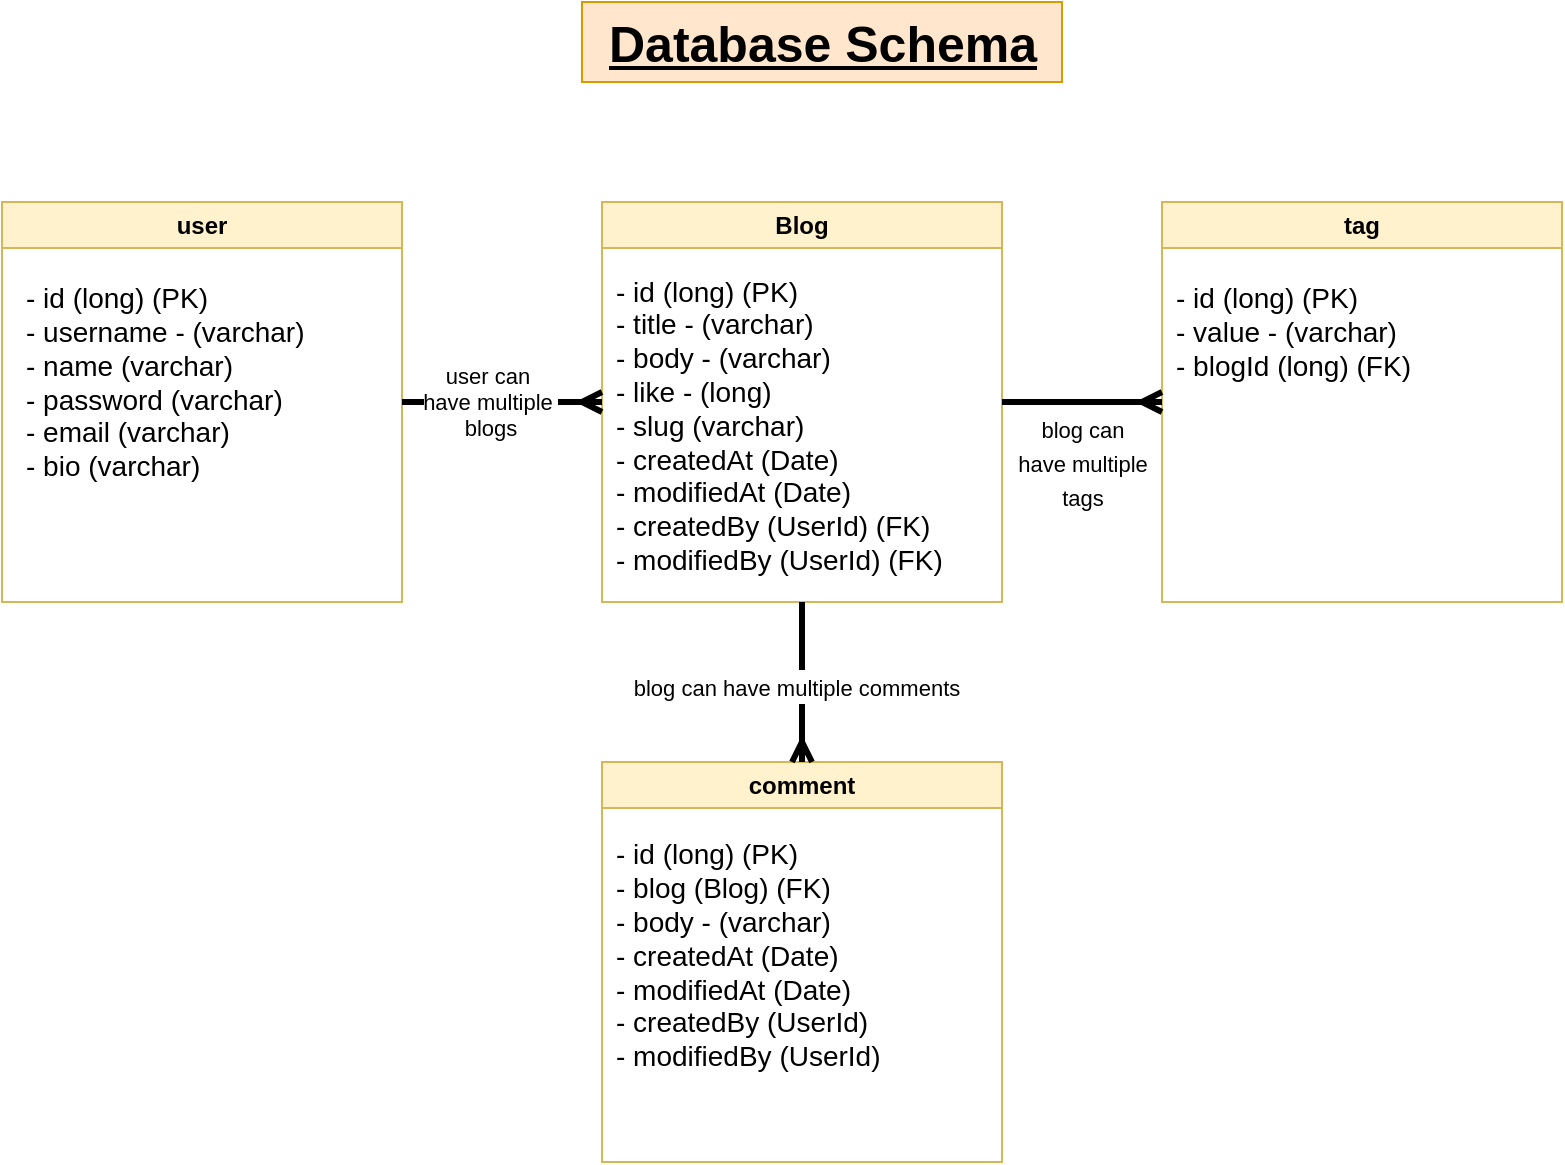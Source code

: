 <mxfile version="21.1.1" type="device">
  <diagram name="Page-1" id="9WEcdIWBfCLK3dZXEWxH">
    <mxGraphModel dx="1026" dy="591" grid="1" gridSize="10" guides="1" tooltips="1" connect="1" arrows="1" fold="1" page="1" pageScale="1" pageWidth="850" pageHeight="1100" math="0" shadow="0">
      <root>
        <mxCell id="0" />
        <mxCell id="1" parent="0" />
        <mxCell id="E57NaFPpTqs6es2otRiG-2" value="user" style="swimlane;whiteSpace=wrap;html=1;fillColor=#fff2cc;strokeColor=#d6b656;" parent="1" vertex="1">
          <mxGeometry x="20" y="200" width="200" height="200" as="geometry" />
        </mxCell>
        <mxCell id="E57NaFPpTqs6es2otRiG-3" value="&lt;font style=&quot;font-size: 14px;&quot;&gt;- id (long) (PK)&lt;br&gt;&lt;/font&gt;&lt;div style=&quot;font-size: 14px;&quot;&gt;&lt;span style=&quot;background-color: initial;&quot;&gt;&lt;font style=&quot;font-size: 14px;&quot;&gt;- username - (varchar)&lt;/font&gt;&lt;/span&gt;&lt;/div&gt;&lt;div style=&quot;font-size: 14px;&quot;&gt;&lt;font style=&quot;font-size: 14px;&quot;&gt;&lt;span style=&quot;background-color: initial;&quot;&gt;- name (&lt;/span&gt;varchar&lt;span style=&quot;background-color: initial;&quot;&gt;)&lt;/span&gt;&lt;/font&gt;&lt;/div&gt;&lt;div style=&quot;font-size: 14px;&quot;&gt;- password (varchar)&lt;/div&gt;&lt;div style=&quot;font-size: 14px;&quot;&gt;- email (varchar)&lt;/div&gt;&lt;div style=&quot;font-size: 14px;&quot;&gt;- bio (varchar)&lt;/div&gt;" style="text;html=1;align=left;verticalAlign=middle;resizable=0;points=[];autosize=1;strokeColor=none;fillColor=none;" parent="E57NaFPpTqs6es2otRiG-2" vertex="1">
          <mxGeometry x="10" y="35" width="160" height="110" as="geometry" />
        </mxCell>
        <mxCell id="E57NaFPpTqs6es2otRiG-6" value="Blog" style="swimlane;whiteSpace=wrap;html=1;fillColor=#fff2cc;strokeColor=#d6b656;" parent="1" vertex="1">
          <mxGeometry x="320" y="200" width="200" height="200" as="geometry" />
        </mxCell>
        <mxCell id="E57NaFPpTqs6es2otRiG-7" value="&lt;font style=&quot;font-size: 14px;&quot;&gt;- id (long) (PK)&lt;br&gt;&lt;/font&gt;&lt;div style=&quot;font-size: 14px;&quot;&gt;&lt;span style=&quot;background-color: initial;&quot;&gt;&lt;font style=&quot;font-size: 14px;&quot;&gt;- title - (varchar)&lt;/font&gt;&lt;/span&gt;&lt;/div&gt;&lt;div style=&quot;font-size: 14px;&quot;&gt;&lt;span style=&quot;background-color: initial;&quot;&gt;&lt;font style=&quot;font-size: 14px;&quot;&gt;- body - (varchar)&lt;/font&gt;&lt;/span&gt;&lt;/div&gt;&lt;div style=&quot;font-size: 14px;&quot;&gt;&lt;font style=&quot;font-size: 14px;&quot;&gt;- like - (long)&lt;/font&gt;&lt;/div&gt;&lt;div style=&quot;font-size: 14px;&quot;&gt;&lt;font style=&quot;font-size: 14px;&quot;&gt;&lt;span style=&quot;background-color: initial;&quot;&gt;- slug (&lt;/span&gt;varchar&lt;span style=&quot;background-color: initial;&quot;&gt;)&lt;/span&gt;&lt;/font&gt;&lt;/div&gt;&lt;div style=&quot;font-size: 14px;&quot;&gt;&lt;font style=&quot;font-size: 14px;&quot;&gt;- createdAt (Date)&lt;/font&gt;&lt;/div&gt;&lt;div style=&quot;font-size: 14px;&quot;&gt;&lt;font style=&quot;font-size: 14px;&quot;&gt;- modifiedAt (Date)&lt;/font&gt;&lt;/div&gt;&lt;div style=&quot;font-size: 14px;&quot;&gt;&lt;font style=&quot;font-size: 14px;&quot;&gt;- createdBy (UserId) (FK)&lt;/font&gt;&lt;/div&gt;&lt;div style=&quot;font-size: 14px;&quot;&gt;&lt;font style=&quot;font-size: 14px;&quot;&gt;- modifiedBy (UserId) (FK)&lt;/font&gt;&lt;/div&gt;&lt;span style=&quot;background-color: initial; font-size: 14px;&quot;&gt;&lt;br&gt;&lt;/span&gt;" style="text;html=1;align=left;verticalAlign=middle;resizable=0;points=[];autosize=1;strokeColor=none;fillColor=none;" parent="E57NaFPpTqs6es2otRiG-6" vertex="1">
          <mxGeometry x="5" y="30" width="190" height="180" as="geometry" />
        </mxCell>
        <mxCell id="E57NaFPpTqs6es2otRiG-8" value="tag" style="swimlane;whiteSpace=wrap;html=1;startSize=23;fillColor=#fff2cc;strokeColor=#d6b656;gradientColor=none;swimlaneFillColor=none;" parent="1" vertex="1">
          <mxGeometry x="600" y="200" width="200" height="200" as="geometry" />
        </mxCell>
        <mxCell id="E57NaFPpTqs6es2otRiG-9" value="&lt;font style=&quot;font-size: 14px;&quot;&gt;- id (long) (PK)&lt;br&gt;&lt;/font&gt;&lt;div style=&quot;font-size: 14px;&quot;&gt;&lt;span style=&quot;background-color: initial;&quot;&gt;&lt;font style=&quot;font-size: 14px;&quot;&gt;- value - (varchar)&lt;/font&gt;&lt;/span&gt;&lt;/div&gt;&lt;div style=&quot;font-size: 14px;&quot;&gt;&lt;font style=&quot;font-size: 14px;&quot;&gt;&lt;span style=&quot;background-color: initial;&quot;&gt;- blogId (&lt;/span&gt;long&lt;span style=&quot;background-color: initial;&quot;&gt;) (FK)&lt;/span&gt;&lt;/font&gt;&lt;/div&gt;" style="text;html=1;align=left;verticalAlign=middle;resizable=0;points=[];autosize=1;strokeColor=none;fillColor=none;" parent="E57NaFPpTqs6es2otRiG-8" vertex="1">
          <mxGeometry x="5" y="35" width="140" height="60" as="geometry" />
        </mxCell>
        <mxCell id="E57NaFPpTqs6es2otRiG-10" value="comment" style="swimlane;whiteSpace=wrap;html=1;fillColor=#fff2cc;strokeColor=#d6b656;" parent="1" vertex="1">
          <mxGeometry x="320" y="480" width="200" height="200" as="geometry" />
        </mxCell>
        <mxCell id="E57NaFPpTqs6es2otRiG-11" value="&lt;font style=&quot;font-size: 14px;&quot;&gt;- id (long) (PK)&lt;br&gt;- blog (Blog) (FK)&lt;br&gt;&lt;/font&gt;&lt;div style=&quot;font-size: 14px;&quot;&gt;&lt;span style=&quot;background-color: initial;&quot;&gt;&lt;font style=&quot;font-size: 14px;&quot;&gt;- body - (varchar)&lt;/font&gt;&lt;/span&gt;&lt;/div&gt;&lt;div style=&quot;font-size: 14px;&quot;&gt;&lt;div style=&quot;border-color: var(--border-color);&quot;&gt;&lt;font style=&quot;font-size: 14px;&quot;&gt;- createdAt (Date)&lt;/font&gt;&lt;/div&gt;&lt;div style=&quot;border-color: var(--border-color);&quot;&gt;&lt;font style=&quot;font-size: 14px;&quot;&gt;- modifiedAt (Date)&lt;/font&gt;&lt;/div&gt;&lt;div style=&quot;border-color: var(--border-color);&quot;&gt;&lt;font style=&quot;font-size: 14px;&quot;&gt;- createdBy (UserId)&lt;/font&gt;&lt;/div&gt;&lt;div style=&quot;border-color: var(--border-color);&quot;&gt;&lt;font style=&quot;font-size: 14px;&quot;&gt;- modifiedBy (UserId)&lt;/font&gt;&lt;/div&gt;&lt;div style=&quot;border-color: var(--border-color);&quot;&gt;&lt;/div&gt;&lt;br style=&quot;border-color: var(--border-color);&quot;&gt;&lt;/div&gt;" style="text;html=1;align=left;verticalAlign=middle;resizable=0;points=[];autosize=1;strokeColor=none;fillColor=none;" parent="E57NaFPpTqs6es2otRiG-10" vertex="1">
          <mxGeometry x="5" y="30" width="160" height="150" as="geometry" />
        </mxCell>
        <mxCell id="E57NaFPpTqs6es2otRiG-12" value="&lt;font style=&quot;font-size: 25px;&quot;&gt;&lt;b&gt;&lt;u&gt;Database Schema&lt;/u&gt;&lt;/b&gt;&lt;/font&gt;" style="text;html=1;align=center;verticalAlign=middle;resizable=0;points=[];autosize=1;strokeColor=#d79b00;fillColor=#ffe6cc;" parent="1" vertex="1">
          <mxGeometry x="310" y="100" width="240" height="40" as="geometry" />
        </mxCell>
        <mxCell id="E57NaFPpTqs6es2otRiG-14" value="" style="endArrow=ERmany;html=1;rounded=0;fontSize=14;fontColor=#000000;exitX=1;exitY=0.5;exitDx=0;exitDy=0;endFill=0;strokeWidth=3;entryX=0;entryY=0.5;entryDx=0;entryDy=0;" parent="1" source="E57NaFPpTqs6es2otRiG-2" target="E57NaFPpTqs6es2otRiG-6" edge="1">
          <mxGeometry width="50" height="50" relative="1" as="geometry">
            <mxPoint x="340" y="350" as="sourcePoint" />
            <mxPoint x="320" y="300" as="targetPoint" />
          </mxGeometry>
        </mxCell>
        <mxCell id="E57NaFPpTqs6es2otRiG-19" value="user can&amp;nbsp;&lt;br&gt;have multiple&amp;nbsp;&lt;br&gt;blogs" style="edgeLabel;html=1;align=center;verticalAlign=middle;resizable=0;points=[];fontSize=11;fontColor=#000000;" parent="E57NaFPpTqs6es2otRiG-14" vertex="1" connectable="0">
          <mxGeometry x="-0.311" y="-3" relative="1" as="geometry">
            <mxPoint x="9" y="-3" as="offset" />
          </mxGeometry>
        </mxCell>
        <mxCell id="E57NaFPpTqs6es2otRiG-15" value="" style="endArrow=ERmany;html=1;rounded=0;strokeWidth=3;fontSize=14;fontColor=#000000;entryX=0;entryY=0.5;entryDx=0;entryDy=0;exitX=1;exitY=0.5;exitDx=0;exitDy=0;startArrow=none;startFill=0;endFill=0;" parent="1" source="E57NaFPpTqs6es2otRiG-6" target="E57NaFPpTqs6es2otRiG-8" edge="1">
          <mxGeometry width="50" height="50" relative="1" as="geometry">
            <mxPoint x="520" y="310" as="sourcePoint" />
            <mxPoint x="570" y="260" as="targetPoint" />
          </mxGeometry>
        </mxCell>
        <mxCell id="E57NaFPpTqs6es2otRiG-18" value="&lt;font style=&quot;font-size: 11px;&quot;&gt;blog can&lt;br&gt;have multiple&lt;br&gt;tags&lt;/font&gt;" style="edgeLabel;html=1;align=center;verticalAlign=middle;resizable=0;points=[];fontSize=14;fontColor=#000000;" parent="E57NaFPpTqs6es2otRiG-15" vertex="1" connectable="0">
          <mxGeometry x="-0.3" relative="1" as="geometry">
            <mxPoint x="12" y="30" as="offset" />
          </mxGeometry>
        </mxCell>
        <mxCell id="E57NaFPpTqs6es2otRiG-16" value="" style="endArrow=none;html=1;rounded=0;strokeWidth=3;fontSize=14;fontColor=#000000;exitX=0.5;exitY=0;exitDx=0;exitDy=0;entryX=0.5;entryY=1;entryDx=0;entryDy=0;startArrow=ERmany;startFill=0;" parent="1" source="E57NaFPpTqs6es2otRiG-10" target="E57NaFPpTqs6es2otRiG-6" edge="1">
          <mxGeometry width="50" height="50" relative="1" as="geometry">
            <mxPoint x="375" y="470" as="sourcePoint" />
            <mxPoint x="425" y="420" as="targetPoint" />
          </mxGeometry>
        </mxCell>
        <mxCell id="E57NaFPpTqs6es2otRiG-17" value="&lt;font style=&quot;font-size: 11px;&quot;&gt;blog can have multiple comments&lt;/font&gt;" style="edgeLabel;html=1;align=center;verticalAlign=middle;resizable=0;points=[];fontSize=14;fontColor=#000000;" parent="E57NaFPpTqs6es2otRiG-16" vertex="1" connectable="0">
          <mxGeometry x="-0.05" y="3" relative="1" as="geometry">
            <mxPoint as="offset" />
          </mxGeometry>
        </mxCell>
      </root>
    </mxGraphModel>
  </diagram>
</mxfile>
